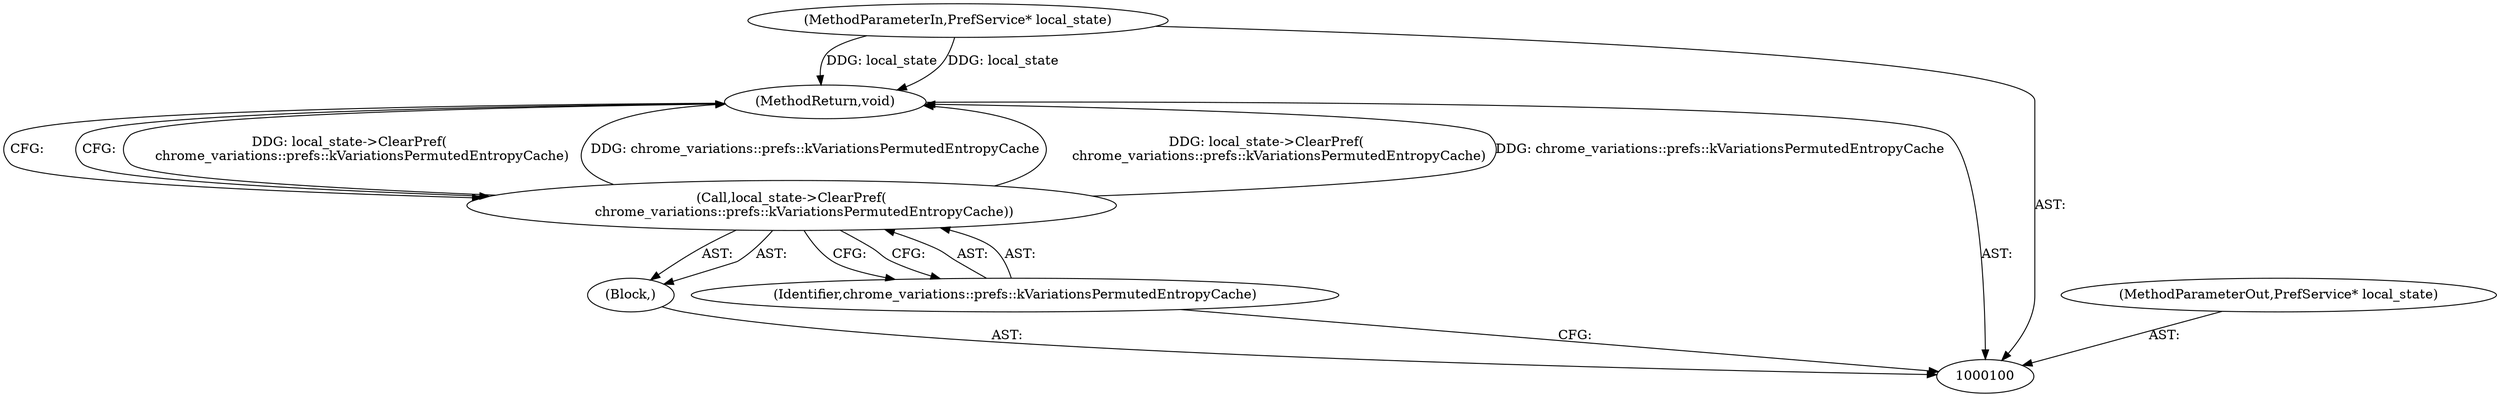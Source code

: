 digraph "0_Chrome_7cb8e1ae121cf6b14aa0a59cc708de630c0ef965_3" {
"1000105" [label="(MethodReturn,void)"];
"1000101" [label="(MethodParameterIn,PrefService* local_state)"];
"1000114" [label="(MethodParameterOut,PrefService* local_state)"];
"1000102" [label="(Block,)"];
"1000103" [label="(Call,local_state->ClearPref(\n      chrome_variations::prefs::kVariationsPermutedEntropyCache))"];
"1000104" [label="(Identifier,chrome_variations::prefs::kVariationsPermutedEntropyCache)"];
"1000105" -> "1000100"  [label="AST: "];
"1000105" -> "1000103"  [label="CFG: "];
"1000103" -> "1000105"  [label="DDG: local_state->ClearPref(\n      chrome_variations::prefs::kVariationsPermutedEntropyCache)"];
"1000103" -> "1000105"  [label="DDG: chrome_variations::prefs::kVariationsPermutedEntropyCache"];
"1000101" -> "1000105"  [label="DDG: local_state"];
"1000101" -> "1000100"  [label="AST: "];
"1000101" -> "1000105"  [label="DDG: local_state"];
"1000114" -> "1000100"  [label="AST: "];
"1000102" -> "1000100"  [label="AST: "];
"1000103" -> "1000102"  [label="AST: "];
"1000103" -> "1000102"  [label="AST: "];
"1000103" -> "1000104"  [label="CFG: "];
"1000104" -> "1000103"  [label="AST: "];
"1000105" -> "1000103"  [label="CFG: "];
"1000103" -> "1000105"  [label="DDG: local_state->ClearPref(\n      chrome_variations::prefs::kVariationsPermutedEntropyCache)"];
"1000103" -> "1000105"  [label="DDG: chrome_variations::prefs::kVariationsPermutedEntropyCache"];
"1000104" -> "1000103"  [label="AST: "];
"1000104" -> "1000100"  [label="CFG: "];
"1000103" -> "1000104"  [label="CFG: "];
}
